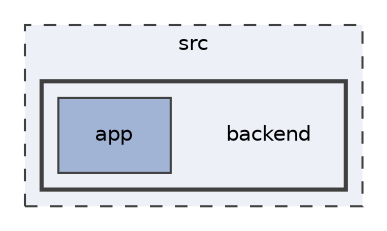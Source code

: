 digraph "/sam/repos/open-source/fmtm/src/backend"
{
 // LATEX_PDF_SIZE
  edge [fontname="Helvetica",fontsize="10",labelfontname="Helvetica",labelfontsize="10"];
  node [fontname="Helvetica",fontsize="10",shape=record];
  compound=true
  subgraph clusterdir_68267d1309a1af8e8297ef4c3efbcdba {
    graph [ bgcolor="#edf0f7", pencolor="grey25", style="filled,dashed,", label="src", fontname="Helvetica", fontsize="10", URL="dir_68267d1309a1af8e8297ef4c3efbcdba.html"]
  subgraph clusterdir_3f615ade772d23cefe5e20dcb18424a2 {
    graph [ bgcolor="#edf0f7", pencolor="grey25", style="filled,bold,", label="", fontname="Helvetica", fontsize="10", URL="dir_3f615ade772d23cefe5e20dcb18424a2.html"]
    dir_3f615ade772d23cefe5e20dcb18424a2 [shape=plaintext, label="backend"];
  dir_83c7eb4aad812b981700cf0adce5b6de [shape=box, label="app", style="filled,", fillcolor="#a2b4d6", color="grey25", URL="dir_83c7eb4aad812b981700cf0adce5b6de.html"];
  }
  }
}
